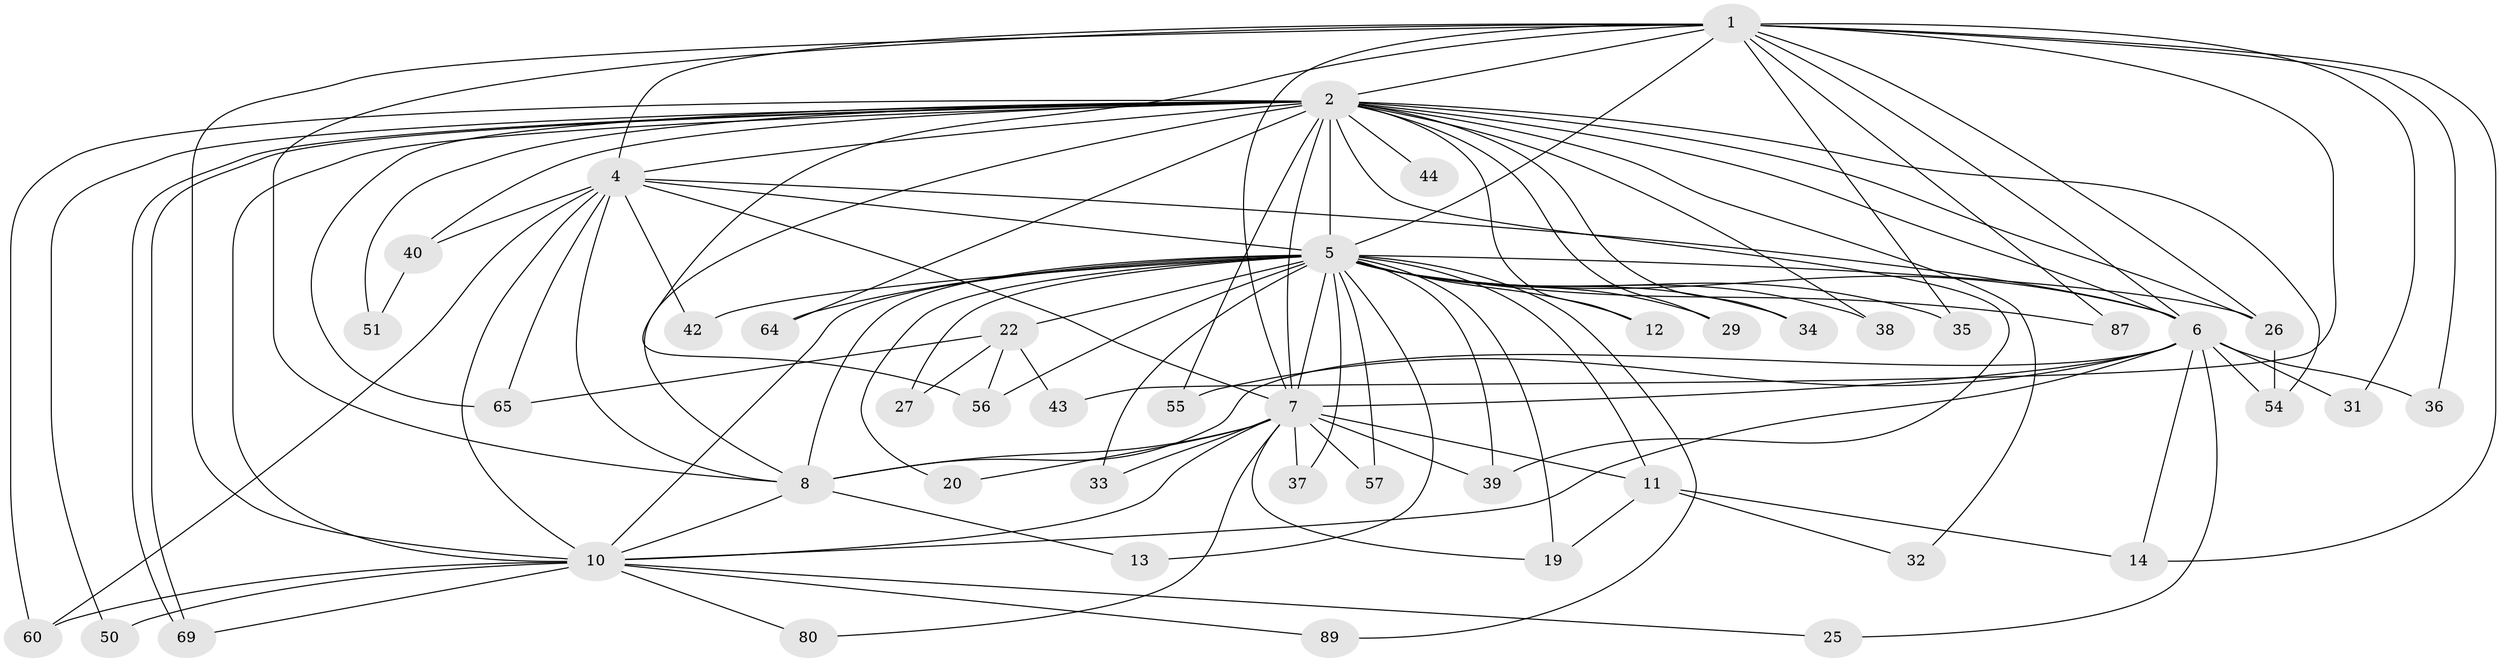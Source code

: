 // original degree distribution, {18: 0.011111111111111112, 30: 0.011111111111111112, 16: 0.022222222222222223, 15: 0.022222222222222223, 20: 0.011111111111111112, 17: 0.022222222222222223, 35: 0.011111111111111112, 6: 0.022222222222222223, 2: 0.5333333333333333, 3: 0.23333333333333334, 4: 0.07777777777777778, 7: 0.011111111111111112, 5: 0.011111111111111112}
// Generated by graph-tools (version 1.1) at 2025/14/03/09/25 04:14:13]
// undirected, 45 vertices, 109 edges
graph export_dot {
graph [start="1"]
  node [color=gray90,style=filled];
  1 [super="+17"];
  2 [super="+59+41+18+3+79+46+66+70+21+23+49"];
  4 [super="+86+74+16"];
  5 [super="+9"];
  6;
  7 [super="+15"];
  8 [super="+58+47"];
  10;
  11;
  12;
  13;
  14 [super="+90"];
  19 [super="+53"];
  20;
  22;
  25;
  26 [super="+67"];
  27;
  29;
  31;
  32;
  33;
  34;
  35;
  36;
  37;
  38;
  39 [super="+62"];
  40;
  42;
  43;
  44;
  50;
  51;
  54;
  55;
  56;
  57;
  60 [super="+81"];
  64 [super="+83"];
  65;
  69 [super="+88"];
  80;
  87;
  89;
  1 -- 2 [weight=4];
  1 -- 4;
  1 -- 5 [weight=3];
  1 -- 6;
  1 -- 7;
  1 -- 8 [weight=2];
  1 -- 10;
  1 -- 31;
  1 -- 35;
  1 -- 36;
  1 -- 43;
  1 -- 87;
  1 -- 14;
  1 -- 26;
  1 -- 56;
  2 -- 4 [weight=3];
  2 -- 5 [weight=12];
  2 -- 6 [weight=4];
  2 -- 7 [weight=3];
  2 -- 8 [weight=4];
  2 -- 10 [weight=3];
  2 -- 12;
  2 -- 26 [weight=2];
  2 -- 29;
  2 -- 32;
  2 -- 34;
  2 -- 39;
  2 -- 54;
  2 -- 69;
  2 -- 69;
  2 -- 44 [weight=2];
  2 -- 64;
  2 -- 65;
  2 -- 38 [weight=2];
  2 -- 40;
  2 -- 50;
  2 -- 51;
  2 -- 55;
  2 -- 60;
  4 -- 5 [weight=5];
  4 -- 6;
  4 -- 7;
  4 -- 8 [weight=2];
  4 -- 10;
  4 -- 40 [weight=2];
  4 -- 60;
  4 -- 65;
  4 -- 42;
  5 -- 6 [weight=2];
  5 -- 7 [weight=2];
  5 -- 8 [weight=3];
  5 -- 10 [weight=2];
  5 -- 22 [weight=2];
  5 -- 27;
  5 -- 38;
  5 -- 57;
  5 -- 64 [weight=2];
  5 -- 11 [weight=2];
  5 -- 12;
  5 -- 13 [weight=2];
  5 -- 19;
  5 -- 20;
  5 -- 87;
  5 -- 89;
  5 -- 26;
  5 -- 29;
  5 -- 33;
  5 -- 34;
  5 -- 35;
  5 -- 37;
  5 -- 39;
  5 -- 42;
  5 -- 56;
  6 -- 7;
  6 -- 8;
  6 -- 10;
  6 -- 14;
  6 -- 25;
  6 -- 31;
  6 -- 36;
  6 -- 54;
  6 -- 55;
  7 -- 8;
  7 -- 10;
  7 -- 11;
  7 -- 20;
  7 -- 33;
  7 -- 37;
  7 -- 57;
  7 -- 39;
  7 -- 19;
  7 -- 80;
  8 -- 10;
  8 -- 13;
  10 -- 25;
  10 -- 50;
  10 -- 60;
  10 -- 80;
  10 -- 89;
  10 -- 69;
  11 -- 14;
  11 -- 19;
  11 -- 32;
  22 -- 27;
  22 -- 43;
  22 -- 56;
  22 -- 65;
  26 -- 54;
  40 -- 51;
}
